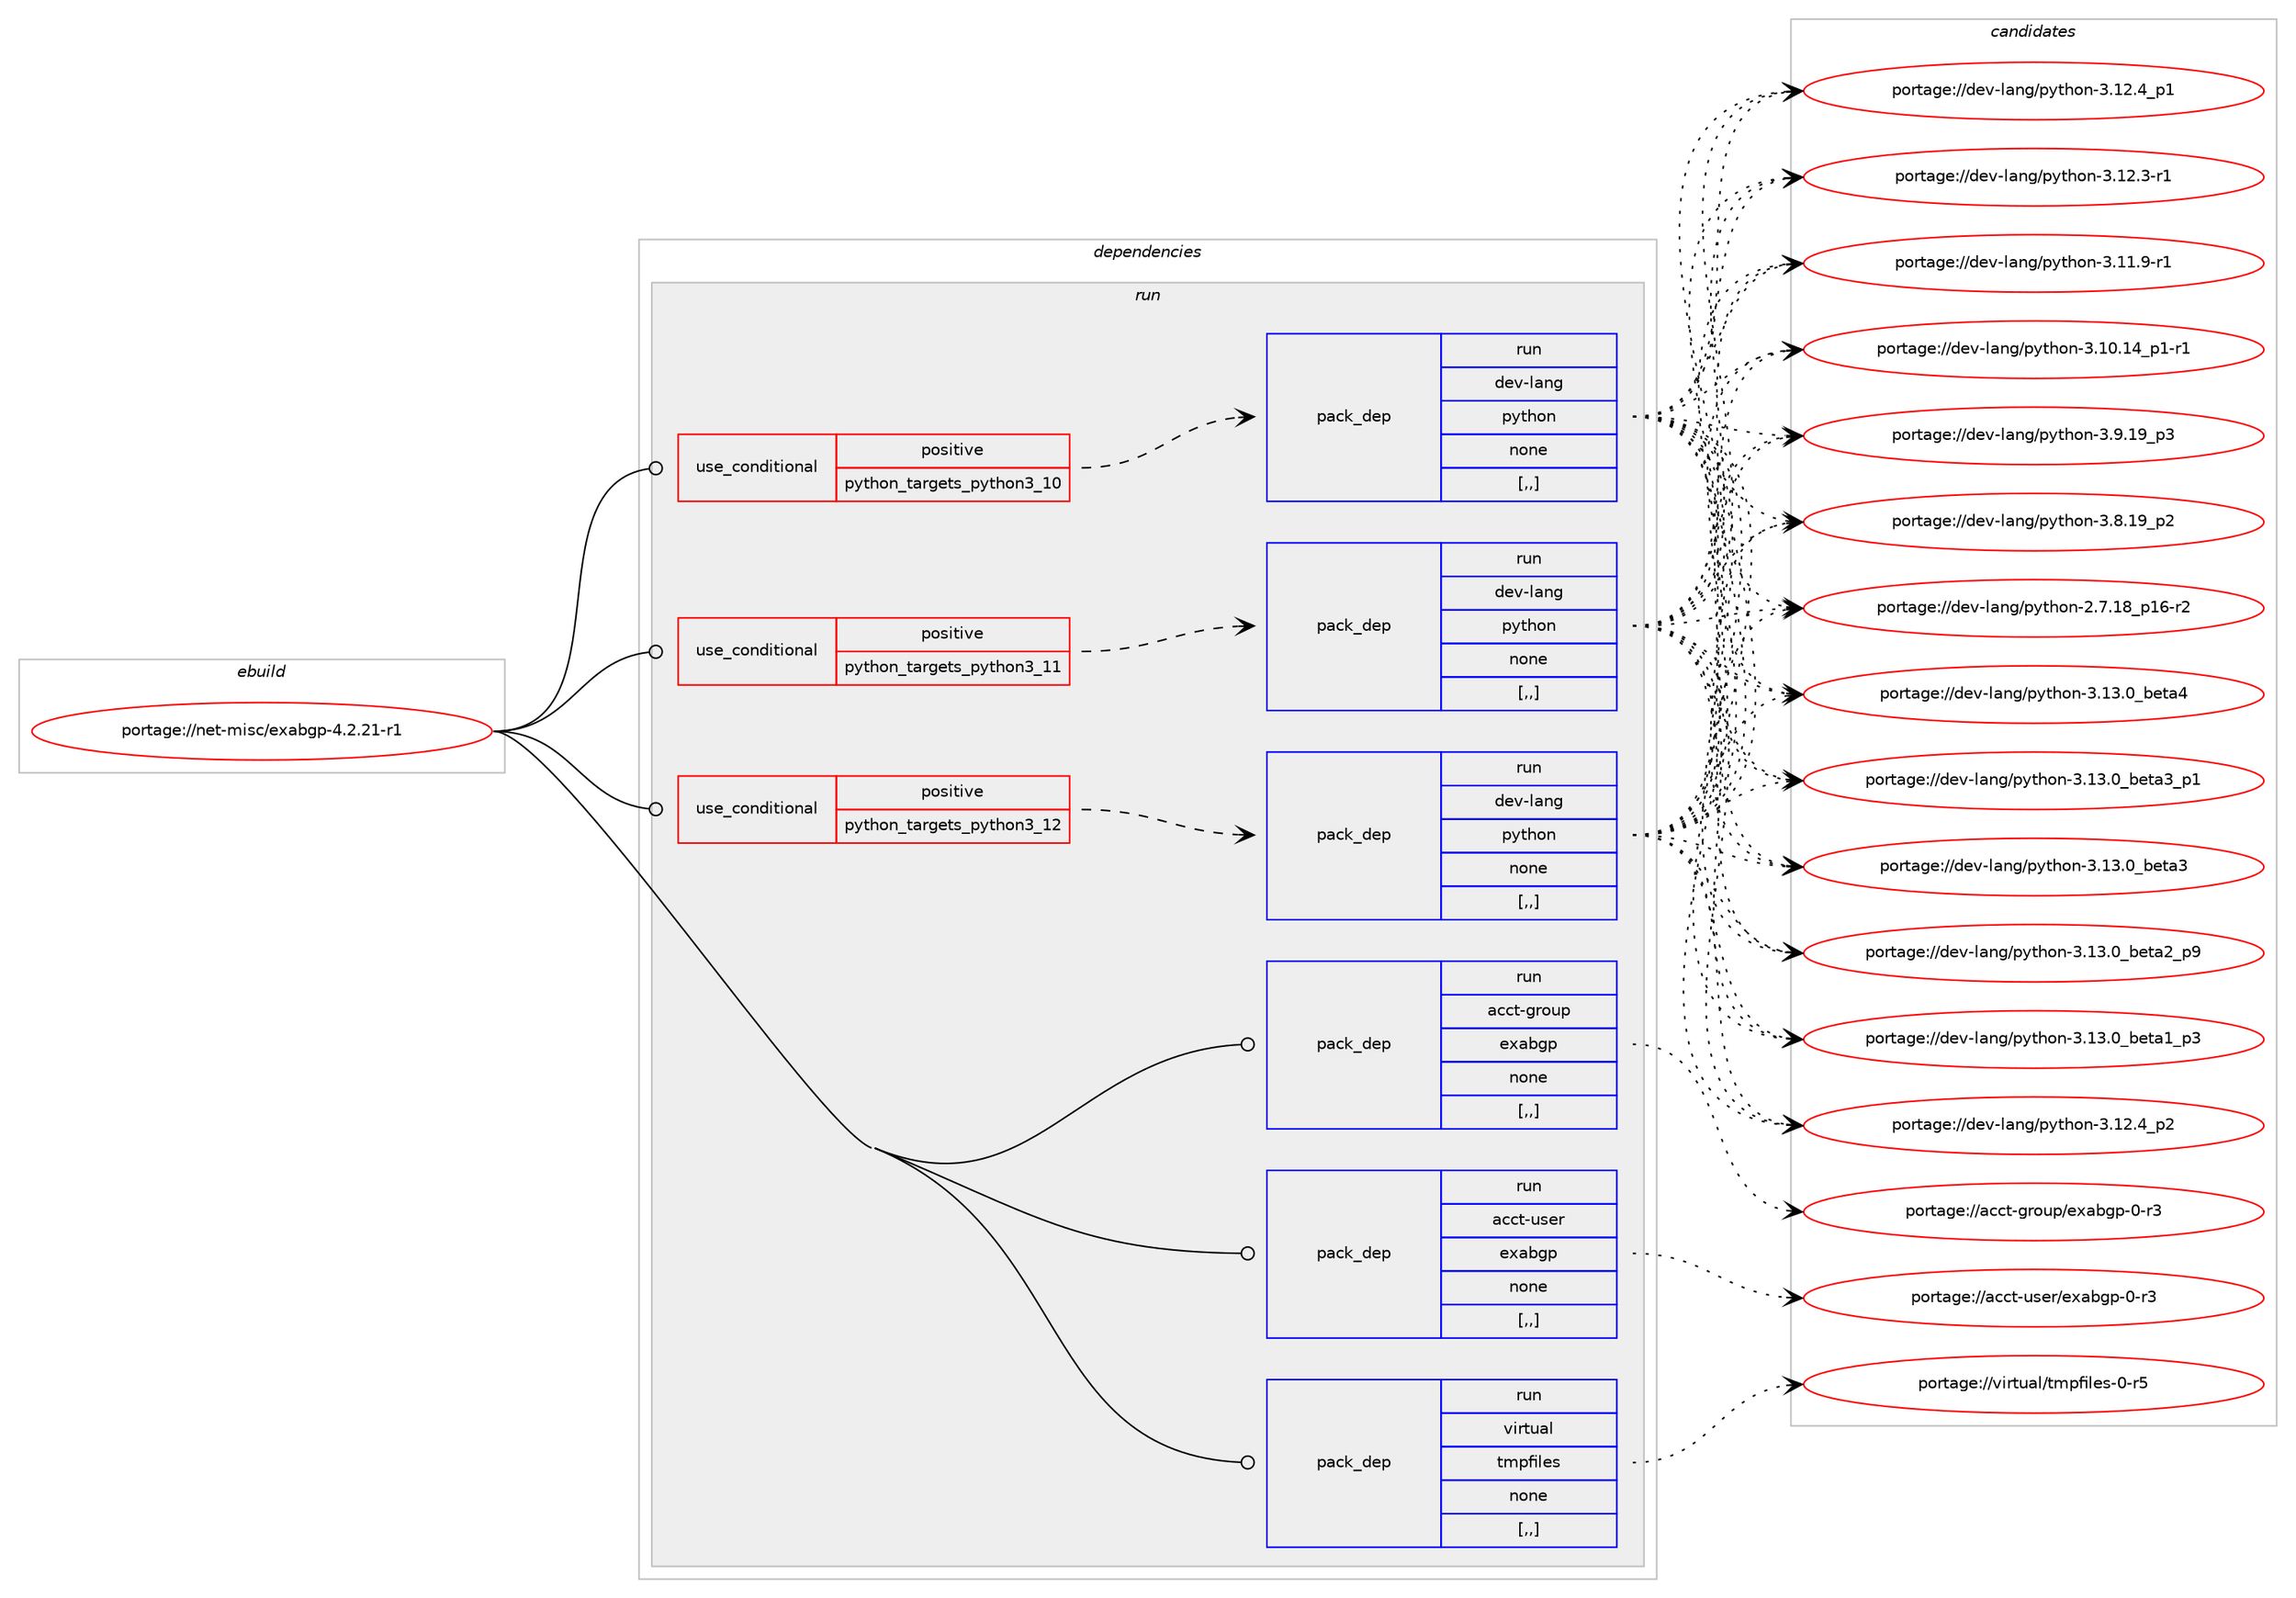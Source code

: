 digraph prolog {

# *************
# Graph options
# *************

newrank=true;
concentrate=true;
compound=true;
graph [rankdir=LR,fontname=Helvetica,fontsize=10,ranksep=1.5];#, ranksep=2.5, nodesep=0.2];
edge  [arrowhead=vee];
node  [fontname=Helvetica,fontsize=10];

# **********
# The ebuild
# **********

subgraph cluster_leftcol {
color=gray;
label=<<i>ebuild</i>>;
id [label="portage://net-misc/exabgp-4.2.21-r1", color=red, width=4, href="../net-misc/exabgp-4.2.21-r1.svg"];
}

# ****************
# The dependencies
# ****************

subgraph cluster_midcol {
color=gray;
label=<<i>dependencies</i>>;
subgraph cluster_compile {
fillcolor="#eeeeee";
style=filled;
label=<<i>compile</i>>;
}
subgraph cluster_compileandrun {
fillcolor="#eeeeee";
style=filled;
label=<<i>compile and run</i>>;
}
subgraph cluster_run {
fillcolor="#eeeeee";
style=filled;
label=<<i>run</i>>;
subgraph cond97056 {
dependency369223 [label=<<TABLE BORDER="0" CELLBORDER="1" CELLSPACING="0" CELLPADDING="4"><TR><TD ROWSPAN="3" CELLPADDING="10">use_conditional</TD></TR><TR><TD>positive</TD></TR><TR><TD>python_targets_python3_10</TD></TR></TABLE>>, shape=none, color=red];
subgraph pack269507 {
dependency369224 [label=<<TABLE BORDER="0" CELLBORDER="1" CELLSPACING="0" CELLPADDING="4" WIDTH="220"><TR><TD ROWSPAN="6" CELLPADDING="30">pack_dep</TD></TR><TR><TD WIDTH="110">run</TD></TR><TR><TD>dev-lang</TD></TR><TR><TD>python</TD></TR><TR><TD>none</TD></TR><TR><TD>[,,]</TD></TR></TABLE>>, shape=none, color=blue];
}
dependency369223:e -> dependency369224:w [weight=20,style="dashed",arrowhead="vee"];
}
id:e -> dependency369223:w [weight=20,style="solid",arrowhead="odot"];
subgraph cond97057 {
dependency369225 [label=<<TABLE BORDER="0" CELLBORDER="1" CELLSPACING="0" CELLPADDING="4"><TR><TD ROWSPAN="3" CELLPADDING="10">use_conditional</TD></TR><TR><TD>positive</TD></TR><TR><TD>python_targets_python3_11</TD></TR></TABLE>>, shape=none, color=red];
subgraph pack269508 {
dependency369226 [label=<<TABLE BORDER="0" CELLBORDER="1" CELLSPACING="0" CELLPADDING="4" WIDTH="220"><TR><TD ROWSPAN="6" CELLPADDING="30">pack_dep</TD></TR><TR><TD WIDTH="110">run</TD></TR><TR><TD>dev-lang</TD></TR><TR><TD>python</TD></TR><TR><TD>none</TD></TR><TR><TD>[,,]</TD></TR></TABLE>>, shape=none, color=blue];
}
dependency369225:e -> dependency369226:w [weight=20,style="dashed",arrowhead="vee"];
}
id:e -> dependency369225:w [weight=20,style="solid",arrowhead="odot"];
subgraph cond97058 {
dependency369227 [label=<<TABLE BORDER="0" CELLBORDER="1" CELLSPACING="0" CELLPADDING="4"><TR><TD ROWSPAN="3" CELLPADDING="10">use_conditional</TD></TR><TR><TD>positive</TD></TR><TR><TD>python_targets_python3_12</TD></TR></TABLE>>, shape=none, color=red];
subgraph pack269509 {
dependency369228 [label=<<TABLE BORDER="0" CELLBORDER="1" CELLSPACING="0" CELLPADDING="4" WIDTH="220"><TR><TD ROWSPAN="6" CELLPADDING="30">pack_dep</TD></TR><TR><TD WIDTH="110">run</TD></TR><TR><TD>dev-lang</TD></TR><TR><TD>python</TD></TR><TR><TD>none</TD></TR><TR><TD>[,,]</TD></TR></TABLE>>, shape=none, color=blue];
}
dependency369227:e -> dependency369228:w [weight=20,style="dashed",arrowhead="vee"];
}
id:e -> dependency369227:w [weight=20,style="solid",arrowhead="odot"];
subgraph pack269510 {
dependency369229 [label=<<TABLE BORDER="0" CELLBORDER="1" CELLSPACING="0" CELLPADDING="4" WIDTH="220"><TR><TD ROWSPAN="6" CELLPADDING="30">pack_dep</TD></TR><TR><TD WIDTH="110">run</TD></TR><TR><TD>acct-group</TD></TR><TR><TD>exabgp</TD></TR><TR><TD>none</TD></TR><TR><TD>[,,]</TD></TR></TABLE>>, shape=none, color=blue];
}
id:e -> dependency369229:w [weight=20,style="solid",arrowhead="odot"];
subgraph pack269511 {
dependency369230 [label=<<TABLE BORDER="0" CELLBORDER="1" CELLSPACING="0" CELLPADDING="4" WIDTH="220"><TR><TD ROWSPAN="6" CELLPADDING="30">pack_dep</TD></TR><TR><TD WIDTH="110">run</TD></TR><TR><TD>acct-user</TD></TR><TR><TD>exabgp</TD></TR><TR><TD>none</TD></TR><TR><TD>[,,]</TD></TR></TABLE>>, shape=none, color=blue];
}
id:e -> dependency369230:w [weight=20,style="solid",arrowhead="odot"];
subgraph pack269512 {
dependency369231 [label=<<TABLE BORDER="0" CELLBORDER="1" CELLSPACING="0" CELLPADDING="4" WIDTH="220"><TR><TD ROWSPAN="6" CELLPADDING="30">pack_dep</TD></TR><TR><TD WIDTH="110">run</TD></TR><TR><TD>virtual</TD></TR><TR><TD>tmpfiles</TD></TR><TR><TD>none</TD></TR><TR><TD>[,,]</TD></TR></TABLE>>, shape=none, color=blue];
}
id:e -> dependency369231:w [weight=20,style="solid",arrowhead="odot"];
}
}

# **************
# The candidates
# **************

subgraph cluster_choices {
rank=same;
color=gray;
label=<<i>candidates</i>>;

subgraph choice269507 {
color=black;
nodesep=1;
choice1001011184510897110103471121211161041111104551464951464895981011169752 [label="portage://dev-lang/python-3.13.0_beta4", color=red, width=4,href="../dev-lang/python-3.13.0_beta4.svg"];
choice10010111845108971101034711212111610411111045514649514648959810111697519511249 [label="portage://dev-lang/python-3.13.0_beta3_p1", color=red, width=4,href="../dev-lang/python-3.13.0_beta3_p1.svg"];
choice1001011184510897110103471121211161041111104551464951464895981011169751 [label="portage://dev-lang/python-3.13.0_beta3", color=red, width=4,href="../dev-lang/python-3.13.0_beta3.svg"];
choice10010111845108971101034711212111610411111045514649514648959810111697509511257 [label="portage://dev-lang/python-3.13.0_beta2_p9", color=red, width=4,href="../dev-lang/python-3.13.0_beta2_p9.svg"];
choice10010111845108971101034711212111610411111045514649514648959810111697499511251 [label="portage://dev-lang/python-3.13.0_beta1_p3", color=red, width=4,href="../dev-lang/python-3.13.0_beta1_p3.svg"];
choice100101118451089711010347112121116104111110455146495046529511250 [label="portage://dev-lang/python-3.12.4_p2", color=red, width=4,href="../dev-lang/python-3.12.4_p2.svg"];
choice100101118451089711010347112121116104111110455146495046529511249 [label="portage://dev-lang/python-3.12.4_p1", color=red, width=4,href="../dev-lang/python-3.12.4_p1.svg"];
choice100101118451089711010347112121116104111110455146495046514511449 [label="portage://dev-lang/python-3.12.3-r1", color=red, width=4,href="../dev-lang/python-3.12.3-r1.svg"];
choice100101118451089711010347112121116104111110455146494946574511449 [label="portage://dev-lang/python-3.11.9-r1", color=red, width=4,href="../dev-lang/python-3.11.9-r1.svg"];
choice100101118451089711010347112121116104111110455146494846495295112494511449 [label="portage://dev-lang/python-3.10.14_p1-r1", color=red, width=4,href="../dev-lang/python-3.10.14_p1-r1.svg"];
choice100101118451089711010347112121116104111110455146574649579511251 [label="portage://dev-lang/python-3.9.19_p3", color=red, width=4,href="../dev-lang/python-3.9.19_p3.svg"];
choice100101118451089711010347112121116104111110455146564649579511250 [label="portage://dev-lang/python-3.8.19_p2", color=red, width=4,href="../dev-lang/python-3.8.19_p2.svg"];
choice100101118451089711010347112121116104111110455046554649569511249544511450 [label="portage://dev-lang/python-2.7.18_p16-r2", color=red, width=4,href="../dev-lang/python-2.7.18_p16-r2.svg"];
dependency369224:e -> choice1001011184510897110103471121211161041111104551464951464895981011169752:w [style=dotted,weight="100"];
dependency369224:e -> choice10010111845108971101034711212111610411111045514649514648959810111697519511249:w [style=dotted,weight="100"];
dependency369224:e -> choice1001011184510897110103471121211161041111104551464951464895981011169751:w [style=dotted,weight="100"];
dependency369224:e -> choice10010111845108971101034711212111610411111045514649514648959810111697509511257:w [style=dotted,weight="100"];
dependency369224:e -> choice10010111845108971101034711212111610411111045514649514648959810111697499511251:w [style=dotted,weight="100"];
dependency369224:e -> choice100101118451089711010347112121116104111110455146495046529511250:w [style=dotted,weight="100"];
dependency369224:e -> choice100101118451089711010347112121116104111110455146495046529511249:w [style=dotted,weight="100"];
dependency369224:e -> choice100101118451089711010347112121116104111110455146495046514511449:w [style=dotted,weight="100"];
dependency369224:e -> choice100101118451089711010347112121116104111110455146494946574511449:w [style=dotted,weight="100"];
dependency369224:e -> choice100101118451089711010347112121116104111110455146494846495295112494511449:w [style=dotted,weight="100"];
dependency369224:e -> choice100101118451089711010347112121116104111110455146574649579511251:w [style=dotted,weight="100"];
dependency369224:e -> choice100101118451089711010347112121116104111110455146564649579511250:w [style=dotted,weight="100"];
dependency369224:e -> choice100101118451089711010347112121116104111110455046554649569511249544511450:w [style=dotted,weight="100"];
}
subgraph choice269508 {
color=black;
nodesep=1;
choice1001011184510897110103471121211161041111104551464951464895981011169752 [label="portage://dev-lang/python-3.13.0_beta4", color=red, width=4,href="../dev-lang/python-3.13.0_beta4.svg"];
choice10010111845108971101034711212111610411111045514649514648959810111697519511249 [label="portage://dev-lang/python-3.13.0_beta3_p1", color=red, width=4,href="../dev-lang/python-3.13.0_beta3_p1.svg"];
choice1001011184510897110103471121211161041111104551464951464895981011169751 [label="portage://dev-lang/python-3.13.0_beta3", color=red, width=4,href="../dev-lang/python-3.13.0_beta3.svg"];
choice10010111845108971101034711212111610411111045514649514648959810111697509511257 [label="portage://dev-lang/python-3.13.0_beta2_p9", color=red, width=4,href="../dev-lang/python-3.13.0_beta2_p9.svg"];
choice10010111845108971101034711212111610411111045514649514648959810111697499511251 [label="portage://dev-lang/python-3.13.0_beta1_p3", color=red, width=4,href="../dev-lang/python-3.13.0_beta1_p3.svg"];
choice100101118451089711010347112121116104111110455146495046529511250 [label="portage://dev-lang/python-3.12.4_p2", color=red, width=4,href="../dev-lang/python-3.12.4_p2.svg"];
choice100101118451089711010347112121116104111110455146495046529511249 [label="portage://dev-lang/python-3.12.4_p1", color=red, width=4,href="../dev-lang/python-3.12.4_p1.svg"];
choice100101118451089711010347112121116104111110455146495046514511449 [label="portage://dev-lang/python-3.12.3-r1", color=red, width=4,href="../dev-lang/python-3.12.3-r1.svg"];
choice100101118451089711010347112121116104111110455146494946574511449 [label="portage://dev-lang/python-3.11.9-r1", color=red, width=4,href="../dev-lang/python-3.11.9-r1.svg"];
choice100101118451089711010347112121116104111110455146494846495295112494511449 [label="portage://dev-lang/python-3.10.14_p1-r1", color=red, width=4,href="../dev-lang/python-3.10.14_p1-r1.svg"];
choice100101118451089711010347112121116104111110455146574649579511251 [label="portage://dev-lang/python-3.9.19_p3", color=red, width=4,href="../dev-lang/python-3.9.19_p3.svg"];
choice100101118451089711010347112121116104111110455146564649579511250 [label="portage://dev-lang/python-3.8.19_p2", color=red, width=4,href="../dev-lang/python-3.8.19_p2.svg"];
choice100101118451089711010347112121116104111110455046554649569511249544511450 [label="portage://dev-lang/python-2.7.18_p16-r2", color=red, width=4,href="../dev-lang/python-2.7.18_p16-r2.svg"];
dependency369226:e -> choice1001011184510897110103471121211161041111104551464951464895981011169752:w [style=dotted,weight="100"];
dependency369226:e -> choice10010111845108971101034711212111610411111045514649514648959810111697519511249:w [style=dotted,weight="100"];
dependency369226:e -> choice1001011184510897110103471121211161041111104551464951464895981011169751:w [style=dotted,weight="100"];
dependency369226:e -> choice10010111845108971101034711212111610411111045514649514648959810111697509511257:w [style=dotted,weight="100"];
dependency369226:e -> choice10010111845108971101034711212111610411111045514649514648959810111697499511251:w [style=dotted,weight="100"];
dependency369226:e -> choice100101118451089711010347112121116104111110455146495046529511250:w [style=dotted,weight="100"];
dependency369226:e -> choice100101118451089711010347112121116104111110455146495046529511249:w [style=dotted,weight="100"];
dependency369226:e -> choice100101118451089711010347112121116104111110455146495046514511449:w [style=dotted,weight="100"];
dependency369226:e -> choice100101118451089711010347112121116104111110455146494946574511449:w [style=dotted,weight="100"];
dependency369226:e -> choice100101118451089711010347112121116104111110455146494846495295112494511449:w [style=dotted,weight="100"];
dependency369226:e -> choice100101118451089711010347112121116104111110455146574649579511251:w [style=dotted,weight="100"];
dependency369226:e -> choice100101118451089711010347112121116104111110455146564649579511250:w [style=dotted,weight="100"];
dependency369226:e -> choice100101118451089711010347112121116104111110455046554649569511249544511450:w [style=dotted,weight="100"];
}
subgraph choice269509 {
color=black;
nodesep=1;
choice1001011184510897110103471121211161041111104551464951464895981011169752 [label="portage://dev-lang/python-3.13.0_beta4", color=red, width=4,href="../dev-lang/python-3.13.0_beta4.svg"];
choice10010111845108971101034711212111610411111045514649514648959810111697519511249 [label="portage://dev-lang/python-3.13.0_beta3_p1", color=red, width=4,href="../dev-lang/python-3.13.0_beta3_p1.svg"];
choice1001011184510897110103471121211161041111104551464951464895981011169751 [label="portage://dev-lang/python-3.13.0_beta3", color=red, width=4,href="../dev-lang/python-3.13.0_beta3.svg"];
choice10010111845108971101034711212111610411111045514649514648959810111697509511257 [label="portage://dev-lang/python-3.13.0_beta2_p9", color=red, width=4,href="../dev-lang/python-3.13.0_beta2_p9.svg"];
choice10010111845108971101034711212111610411111045514649514648959810111697499511251 [label="portage://dev-lang/python-3.13.0_beta1_p3", color=red, width=4,href="../dev-lang/python-3.13.0_beta1_p3.svg"];
choice100101118451089711010347112121116104111110455146495046529511250 [label="portage://dev-lang/python-3.12.4_p2", color=red, width=4,href="../dev-lang/python-3.12.4_p2.svg"];
choice100101118451089711010347112121116104111110455146495046529511249 [label="portage://dev-lang/python-3.12.4_p1", color=red, width=4,href="../dev-lang/python-3.12.4_p1.svg"];
choice100101118451089711010347112121116104111110455146495046514511449 [label="portage://dev-lang/python-3.12.3-r1", color=red, width=4,href="../dev-lang/python-3.12.3-r1.svg"];
choice100101118451089711010347112121116104111110455146494946574511449 [label="portage://dev-lang/python-3.11.9-r1", color=red, width=4,href="../dev-lang/python-3.11.9-r1.svg"];
choice100101118451089711010347112121116104111110455146494846495295112494511449 [label="portage://dev-lang/python-3.10.14_p1-r1", color=red, width=4,href="../dev-lang/python-3.10.14_p1-r1.svg"];
choice100101118451089711010347112121116104111110455146574649579511251 [label="portage://dev-lang/python-3.9.19_p3", color=red, width=4,href="../dev-lang/python-3.9.19_p3.svg"];
choice100101118451089711010347112121116104111110455146564649579511250 [label="portage://dev-lang/python-3.8.19_p2", color=red, width=4,href="../dev-lang/python-3.8.19_p2.svg"];
choice100101118451089711010347112121116104111110455046554649569511249544511450 [label="portage://dev-lang/python-2.7.18_p16-r2", color=red, width=4,href="../dev-lang/python-2.7.18_p16-r2.svg"];
dependency369228:e -> choice1001011184510897110103471121211161041111104551464951464895981011169752:w [style=dotted,weight="100"];
dependency369228:e -> choice10010111845108971101034711212111610411111045514649514648959810111697519511249:w [style=dotted,weight="100"];
dependency369228:e -> choice1001011184510897110103471121211161041111104551464951464895981011169751:w [style=dotted,weight="100"];
dependency369228:e -> choice10010111845108971101034711212111610411111045514649514648959810111697509511257:w [style=dotted,weight="100"];
dependency369228:e -> choice10010111845108971101034711212111610411111045514649514648959810111697499511251:w [style=dotted,weight="100"];
dependency369228:e -> choice100101118451089711010347112121116104111110455146495046529511250:w [style=dotted,weight="100"];
dependency369228:e -> choice100101118451089711010347112121116104111110455146495046529511249:w [style=dotted,weight="100"];
dependency369228:e -> choice100101118451089711010347112121116104111110455146495046514511449:w [style=dotted,weight="100"];
dependency369228:e -> choice100101118451089711010347112121116104111110455146494946574511449:w [style=dotted,weight="100"];
dependency369228:e -> choice100101118451089711010347112121116104111110455146494846495295112494511449:w [style=dotted,weight="100"];
dependency369228:e -> choice100101118451089711010347112121116104111110455146574649579511251:w [style=dotted,weight="100"];
dependency369228:e -> choice100101118451089711010347112121116104111110455146564649579511250:w [style=dotted,weight="100"];
dependency369228:e -> choice100101118451089711010347112121116104111110455046554649569511249544511450:w [style=dotted,weight="100"];
}
subgraph choice269510 {
color=black;
nodesep=1;
choice9799991164510311411111711247101120979810311245484511451 [label="portage://acct-group/exabgp-0-r3", color=red, width=4,href="../acct-group/exabgp-0-r3.svg"];
dependency369229:e -> choice9799991164510311411111711247101120979810311245484511451:w [style=dotted,weight="100"];
}
subgraph choice269511 {
color=black;
nodesep=1;
choice9799991164511711510111447101120979810311245484511451 [label="portage://acct-user/exabgp-0-r3", color=red, width=4,href="../acct-user/exabgp-0-r3.svg"];
dependency369230:e -> choice9799991164511711510111447101120979810311245484511451:w [style=dotted,weight="100"];
}
subgraph choice269512 {
color=black;
nodesep=1;
choice118105114116117971084711610911210210510810111545484511453 [label="portage://virtual/tmpfiles-0-r5", color=red, width=4,href="../virtual/tmpfiles-0-r5.svg"];
dependency369231:e -> choice118105114116117971084711610911210210510810111545484511453:w [style=dotted,weight="100"];
}
}

}

